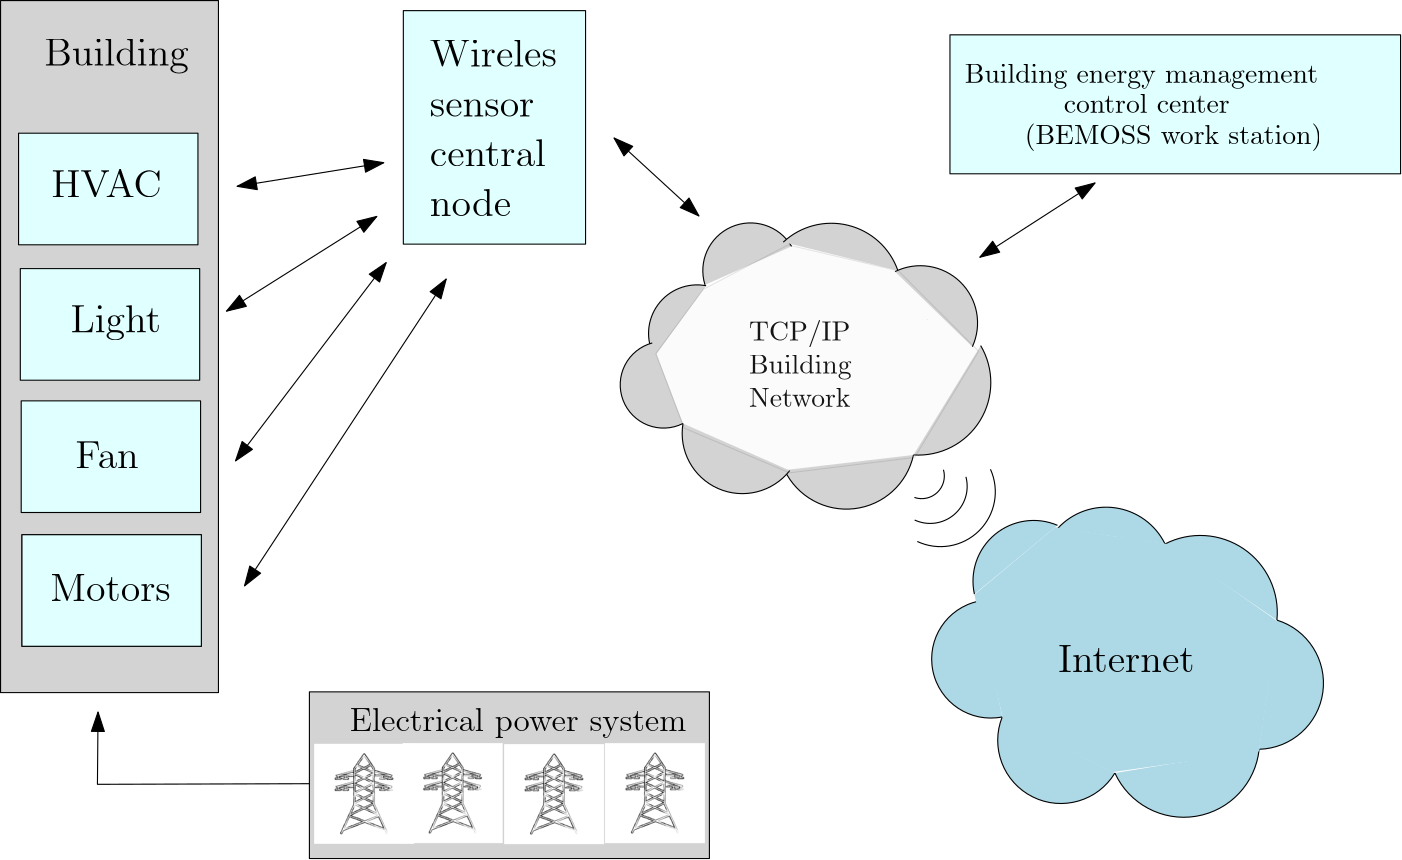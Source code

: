 <?xml version="1.0"?>
<!DOCTYPE ipe SYSTEM "ipe.dtd">
<ipe version="70206" creator="Ipe 7.2.7">
<info created="D:20180923193626" modified="D:20180925164131"/>
<bitmap id="1" width="450" height="450" length="18476" ColorSpace="DeviceRGB" Filter="DCTDecode" BitsPerComponent="8" encoding="base64">
/9j/4AAQSkZJRgABAQEDhAOEAAD/4gxYSUNDX1BST0ZJTEUAAQEAAAxITGlubwIQAABtbnRy
UkdCIFhZWiAHzgACAAkABgAxAABhY3NwTVNGVAAAAABJRUMgc1JHQgAAAAAAAAAAAAAAAAAA
9tYAAQAAAADTLUhQICAAAAAAAAAAAAAAAAAAAAAAAAAAAAAAAAAAAAAAAAAAAAAAAAAAAAAA
AAAAAAAAABFjcHJ0AAABUAAAADNkZXNjAAABhAAAAGx3dHB0AAAB8AAAABRia3B0AAACBAAA
ABRyWFlaAAACGAAAABRnWFlaAAACLAAAABRiWFlaAAACQAAAABRkbW5kAAACVAAAAHBkbWRk
AAACxAAAAIh2dWVkAAADTAAAAIZ2aWV3AAAD1AAAACRsdW1pAAAD+AAAABRtZWFzAAAEDAAA
ACR0ZWNoAAAEMAAAAAxyVFJDAAAEPAAACAxnVFJDAAAEPAAACAxiVFJDAAAEPAAACAx0ZXh0
AAAAAENvcHlyaWdodCAoYykgMTk5OCBIZXdsZXR0LVBhY2thcmQgQ29tcGFueQAAZGVzYwAA
AAAAAAASc1JHQiBJRUM2MTk2Ni0yLjEAAAAAAAAAAAAAABJzUkdCIElFQzYxOTY2LTIuMQAA
AAAAAAAAAAAAAAAAAAAAAAAAAAAAAAAAAAAAAAAAAAAAAAAAAAAAAAAAAAAAAAAAWFlaIAAA
AAAAAPNRAAEAAAABFsxYWVogAAAAAAAAAAAAAAAAAAAAAFhZWiAAAAAAAABvogAAOPUAAAOQ
WFlaIAAAAAAAAGKZAAC3hQAAGNpYWVogAAAAAAAAJKAAAA+EAAC2z2Rlc2MAAAAAAAAAFklF
QyBodHRwOi8vd3d3LmllYy5jaAAAAAAAAAAAAAAAFklFQyBodHRwOi8vd3d3LmllYy5jaAAA
AAAAAAAAAAAAAAAAAAAAAAAAAAAAAAAAAAAAAAAAAAAAAAAAAAAAAAAAAABkZXNjAAAAAAAA
AC5JRUMgNjE5NjYtMi4xIERlZmF1bHQgUkdCIGNvbG91ciBzcGFjZSAtIHNSR0IAAAAAAAAA
AAAAAC5JRUMgNjE5NjYtMi4xIERlZmF1bHQgUkdCIGNvbG91ciBzcGFjZSAtIHNSR0IAAAAA
AAAAAAAAAAAAAAAAAAAAAAAAZGVzYwAAAAAAAAAsUmVmZXJlbmNlIFZpZXdpbmcgQ29uZGl0
aW9uIGluIElFQzYxOTY2LTIuMQAAAAAAAAAAAAAALFJlZmVyZW5jZSBWaWV3aW5nIENvbmRp
dGlvbiBpbiBJRUM2MTk2Ni0yLjEAAAAAAAAAAAAAAAAAAAAAAAAAAAAAAAAAAHZpZXcAAAAA
ABOk/gAUXy4AEM8UAAPtzAAEEwsAA1yeAAAAAVhZWiAAAAAAAEwJVgBQAAAAVx/nbWVhcwAA
AAAAAAABAAAAAAAAAAAAAAAAAAAAAAAAAo8AAAACc2lnIAAAAABDUlQgY3VydgAAAAAAAAQA
AAAABQAKAA8AFAAZAB4AIwAoAC0AMgA3ADsAQABFAEoATwBUAFkAXgBjAGgAbQByAHcAfACB
AIYAiwCQAJUAmgCfAKQAqQCuALIAtwC8AMEAxgDLANAA1QDbAOAA5QDrAPAA9gD7AQEBBwEN
ARMBGQEfASUBKwEyATgBPgFFAUwBUgFZAWABZwFuAXUBfAGDAYsBkgGaAaEBqQGxAbkBwQHJ
AdEB2QHhAekB8gH6AgMCDAIUAh0CJgIvAjgCQQJLAlQCXQJnAnECegKEAo4CmAKiAqwCtgLB
AssC1QLgAusC9QMAAwsDFgMhAy0DOANDA08DWgNmA3IDfgOKA5YDogOuA7oDxwPTA+AD7AP5
BAYEEwQgBC0EOwRIBFUEYwRxBH4EjASaBKgEtgTEBNME4QTwBP4FDQUcBSsFOgVJBVgFZwV3
BYYFlgWmBbUFxQXVBeUF9gYGBhYGJwY3BkgGWQZqBnsGjAadBq8GwAbRBuMG9QcHBxkHKwc9
B08HYQd0B4YHmQesB78H0gflB/gICwgfCDIIRghaCG4IggiWCKoIvgjSCOcI+wkQCSUJOglP
CWQJeQmPCaQJugnPCeUJ+woRCicKPQpUCmoKgQqYCq4KxQrcCvMLCwsiCzkLUQtpC4ALmAuw
C8gL4Qv5DBIMKgxDDFwMdQyODKcMwAzZDPMNDQ0mDUANWg10DY4NqQ3DDd4N+A4TDi4OSQ5k
Dn8Omw62DtIO7g8JDyUPQQ9eD3oPlg+zD88P7BAJECYQQxBhEH4QmxC5ENcQ9RETETERTxFt
EYwRqhHJEegSBxImEkUSZBKEEqMSwxLjEwMTIxNDE2MTgxOkE8UT5RQGFCcUSRRqFIsUrRTO
FPAVEhU0FVYVeBWbFb0V4BYDFiYWSRZsFo8WshbWFvoXHRdBF2UXiReuF9IX9xgbGEAYZRiK
GK8Y1Rj6GSAZRRlrGZEZtxndGgQaKhpRGncanhrFGuwbFBs7G2MbihuyG9ocAhwqHFIcexyj
HMwc9R0eHUcdcB2ZHcMd7B4WHkAeah6UHr4e6R8THz4faR+UH78f6iAVIEEgbCCYIMQg8CEc
IUghdSGhIc4h+yInIlUigiKvIt0jCiM4I2YjlCPCI/AkHyRNJHwkqyTaJQklOCVoJZclxyX3
JicmVyaHJrcm6CcYJ0kneierJ9woDSg/KHEooijUKQYpOClrKZ0p0CoCKjUqaCqbKs8rAis2
K2krnSvRLAUsOSxuLKIs1y0MLUEtdi2rLeEuFi5MLoIuty7uLyQvWi+RL8cv/jA1MGwwpDDb
MRIxSjGCMbox8jIqMmMymzLUMw0zRjN/M7gz8TQrNGU0njTYNRM1TTWHNcI1/TY3NnI2rjbp
NyQ3YDecN9c4FDhQOIw4yDkFOUI5fzm8Ofk6Njp0OrI67zstO2s7qjvoPCc8ZTykPOM9Ij1h
PaE94D4gPmA+oD7gPyE/YT+iP+JAI0BkQKZA50EpQWpBrEHuQjBCckK1QvdDOkN9Q8BEA0RH
RIpEzkUSRVVFmkXeRiJGZ0arRvBHNUd7R8BIBUhLSJFI10kdSWNJqUnwSjdKfUrESwxLU0ua
S+JMKkxyTLpNAk1KTZNN3E4lTm5Ot08AT0lPk0/dUCdQcVC7UQZRUFGbUeZSMVJ8UsdTE1Nf
U6pT9lRCVI9U21UoVXVVwlYPVlxWqVb3V0RXklfgWC9YfVjLWRpZaVm4WgdaVlqmWvVbRVuV
W+VcNVyGXNZdJ114XcleGl5sXr1fD19hX7NgBWBXYKpg/GFPYaJh9WJJYpxi8GNDY5dj62RA
ZJRk6WU9ZZJl52Y9ZpJm6Gc9Z5Nn6Wg/aJZo7GlDaZpp8WpIap9q92tPa6dr/2xXbK9tCG1g
bbluEm5rbsRvHm94b9FwK3CGcOBxOnGVcfByS3KmcwFzXXO4dBR0cHTMdSh1hXXhdj52m3b4
d1Z3s3gReG54zHkqeYl553pGeqV7BHtje8J8IXyBfOF9QX2hfgF+Yn7CfyN/hH/lgEeAqIEK
gWuBzYIwgpKC9INXg7qEHYSAhOOFR4Wrhg6GcobXhzuHn4gEiGmIzokziZmJ/opkisqLMIuW
i/yMY4zKjTGNmI3/jmaOzo82j56QBpBukNaRP5GokhGSepLjk02TtpQglIqU9JVflcmWNJaf
lwqXdZfgmEyYuJkkmZCZ/JpomtWbQpuvnByciZz3nWSd0p5Anq6fHZ+Ln/qgaaDYoUehtqIm
opajBqN2o+akVqTHpTilqaYapoum/adup+CoUqjEqTepqaocqo+rAqt1q+msXKzQrUStuK4t
rqGvFq+LsACwdbDqsWCx1rJLssKzOLOutCW0nLUTtYq2AbZ5tvC3aLfguFm40blKucK6O7q1
uy67p7whvJu9Fb2Pvgq+hL7/v3q/9cBwwOzBZ8Hjwl/C28NYw9TEUcTOxUvFyMZGxsPHQce/
yD3IvMk6ybnKOMq3yzbLtsw1zLXNNc21zjbOts83z7jQOdC60TzRvtI/0sHTRNPG1EnUy9VO
1dHWVdbY11zX4Nhk2OjZbNnx2nba+9uA3AXcit0Q3ZbeHN6i3ynfr+A24L3hROHM4lPi2+Nj
4+vkc+T85YTmDeaW5x/nqegy6LzpRunQ6lvq5etw6/vshu0R7ZzuKO6070DvzPBY8OXxcvH/
8ozzGfOn9DT0wvVQ9d72bfb794r4Gfio+Tj5x/pX+uf7d/wH/Jj9Kf26/kv+3P9t////2wBD
ABALDA4MChAODQ4SERATGCgaGBYWGDEjJR0oOjM9PDkzODdASFxOQERXRTc4UG1RV19iZ2hn
Pk1xeXBkeFxlZ2P/2wBDARESEhgVGC8aGi9jQjhCY2NjY2NjY2NjY2NjY2NjY2NjY2NjY2Nj
Y2NjY2NjY2NjY2NjY2NjY2NjY2NjY2NjY2P/wgARCAHCAcIDASIAAhEBAxEB/8QAGgABAAMB
AQEAAAAAAAAAAAAAAAMEBQECBv/EABQBAQAAAAAAAAAAAAAAAAAAAAD/2gAMAwEAAhADEAAA
AfoAAAAAAAAAAAAAAAAAAAAAAAAAAAAAAAAAAAAAAAAAAAAAAAAAAAAAAAAAAAAAAAAAAAAA
AACmXGRrHQAAAAAAAAAAAAAAAAAAAAAAAAADhHlr5XT0DaQzAAAAAAAAAAAAAAAAAAAAAAAA
ADPs5p508/YOUb8BlbeTKaQAAAAAAAAAAAAAAAAAAAAAAAHn1mkHqO4Xu86DhQo3ahqz4G8d
AAAAAAAAAAAAAAAAAAAAAAOENGrYL1TTrlG1nylqp2mTTWbxi2o/JropQAAAAAAAAAAAAAAA
AAAAcOq/ks8r1ilfoei5V8+zz3UnMTm5GZ9qt5NPJt+TmhjejYYtsvvHo6AAAAAAAAAAAAAA
cO8zfReqweSzDn+S/wB8WiCx66ZT3GbE+VaLjx7BATVqPkh0J4D36ybxLXcI5KngvXaMhpdy
vRqOdAAAAAAAAAAAHO55B5qyle3B0tqtog9hI1uHz+lT0CGnuVSC1k2jQo8rE0vq8MnWySzJ
LKVuKxFBcqnUY9+/dY3+5GuAAAAAAAAAAAPHsUvdoVZ/YrctCpLLCT8rdKNuhMeeLpTt2+lb
O2uGJ3T8Fepo1TQmxpDVhgukfJenmneFBfEcgAAAAAAAAAAADh1TiNCOhXNBlVzX8U9Aj83P
RiSeZC3oZPg2+4uqSuUy5VigL8XqqS8mgK3n1CaEmBaNubEuGgqeiy50AAAAAAAAAAAc7SKk
9T2Qe++zsviUr+ZvRH61B89foaBfzdOqdrTxETkRcv42iT5mrine6vsx49GoeyMljCx65YJe
+fQAAAAAAAAAAAr2Bi+tgZFy2MvumMqxdDneGLXu3SrPJOVrPR5ztMYke9TKHmtqF6WCcgo6
ozotYVItAVvcw50AAAAAAAAAAAAAAAAHO8Mq/UnEfusancO4aHM6ImgCxPNSLU0UoAAAAAAA
AAAAAAAAAAAAAA53hleo5jSiz4CtqxSjNuwGpPhSmxmXc80pYZgAAAAAAAAAAAAAAAAAAAAB
zvDG7JcIZLHo56DkcoyI9quZU+ZtlmaCcAAAAAAAAAAAAAAAAAAAAAV58sln82ipVvRC5jym
nXoQlmHzfKzWzia5RunQAAAAAAAAAAAAAAAAAAAAQZ00ZPf85pp59byJe3CjFsUSPTyJTW8V
LZlXoZC450AAAAAAAAAAAAAAAAAAAePeUKt+gTRy6hnX5hzoAeM3VGTPegPPr16PE9S0dAAA
AAAAAAAAAAAAAAABHjXYCDzagNSxgTG0xtInc6AHPBJyrwk7U8lqXH0y0AAAAAAAAAAAAAAA
AABztErTx6R650VqWsMHzvZxFay7Rr1IbZD5llIFvpzoZvNLHNb3VtAAAAAAAAAAAAAAAAAH
M2TwTXI5A5ULcdCEn5WnI+6FgyfWrwo+vdc836dc2WZKXs3R4Z+hj6JZAAAAAAAAAAAAAAAA
52sZ9+OYlz/cZD4tWzKn1enj2AAAHKlwVobwyvdzhlX4Ji92vYAAAAAAAAAAAAAAAGVoZpbg
lulO50AAAAAAAAOdHmObhDNH7PQAAAAAAAAAAAAAAKdHa4OgAAAAAAAAAAB570AAAAAAAAAA
AAAAAAAAAAAAAAAAAAAAAAAAAAAAAAAAAAAAAAAAAAAAAAAAAAAAAAAAAAAAAAAAAAAAAAAA
AAAAAAAAAAAAAf/EAC0QAAMAAgECAwkAAgMBAAAAAAECAwAEExESEBRQICEiIyQxMzRAMDIF
NYBE/9oACAEBAAEFAv8Axxe3EJbR5PVqP2LAc1NuPKmpbvX1WrG9VA6v8t9ifFSb96+p7Ne0
fqwjPjTAMmxjb1Kj9gn0zWm9LeFU5Ff56ateo9QJ6B/qLn6ivsbClDf4TKgonp+1bsDDy8tX
sWXsWunbr/Hkida3p1aCaRHUu2cM3ApeOT2Z0yu1KWFrWwcET86yj6iWtbu9O6nb21p5jYyk
kbGsZ5wSrnCkF5HvkdeSeG0OE0+027k9LPuzT++j08vXcVD8+oUzTBLZvhjsRJedcVazwXXD
717ezS1rT4vSGtNTyMc7aNhbWTNP3osWM+Sc2E6bDpFF8XmrjyxmRsEFFUi69utKMKI2pRcF
dueLtzOBlb0EsFHmAc+e2ETGDZmud2y5Gs7YNWIzSV1X7lJoB7VaSASTvS4bysQtI8AGEbC4
9M6azYE2UJ2qTxdhCoPX+s3ctxXfOCaYW2Mee0+DWfJi8wG2Dnz8+dmv+Oew/bPifOR0xWDj
wpVZgnY2MEtfWxGNBRu7ViNoITt9Pq8bzBw69iBLZUqdsATD42q2GlY/1VVS8mPEiVqnlr5w
VzWJ5oilJ8G1gjtYJbWafXNZFOtbVWg5NnXxWjUryDD1x6RmQbbGR1Jy8H/Rmj8fZTOymdlM
u7HS46heO/TifpJn8vKZqP6NskKBFknwIhnqdNY0UdssidaTdmpmr0TZ8P8Ajxmr+vlbzkOx
rMKJrryJsp2PB57c38f/AIp/jzYJWXSC4za7TKxGF6rrT42CcAl9N00W6/0ModRqyGcE84Vw
KBjQm2cE8bWkxSaT8dD7RPbruL7GDhhnS9jPXmhpCdMK7GueutsEJfWCbYZuv0cj1l4cU840
OcU86e7ykevk4Z5OGIioP7zaanvds7aHNI/HbakhAtsZLXSXsvGdMWZmKSWuUjxaqQoqctkM
9lD6I1ETOcHPnHGEhnmFXA+zTDps501Bw67zye31wEH2ftnKXwDtO1+vOA4yl0w19yiBz565
zMMW03/tbYRc5qvhFOgrCJfcoc73bJcK4l5DOcZy5p/aU3aZoGzy57U2TMhw3hzF8ZVUeaep
7CEP6E2Cxba7c80jYxljfCU2qoPMypiqnT5y4K+/+l1adZ2Zk8xdsFtjOS2Rp3ulqsnmNgEb
N+g2LnNQns0P12UMPKcZ6dQdYrjoBnJRsnq9CAFDDqo/6/l2lwbGz1Gxs9TsbS4uwx1EvZga
3xqXA1bc0erWH9GzTsXs2GWUacS6+zNI7L9B5ig14vOiQtMQpQW8Nb7aA6a5IUcpfCFmO61c
76JgWVDz3iZ3nRc6/RJ/pmxXiQz2GxddvLCWyuHaPl+HaK6sTGSKVUHr/RWYqq6RGeSzyfXJ
wVA+p1PlcbUJyMOJvCQ+GFHM+LO53xYKDhAOV1QT12Z4BFyWvAqeupP8eVktkGocGtnlD3eX
TiGuRizIHGOn29D1fiPvGLIA+1WCOqWaDEdYR/D6ZpffqrM/IgTbmT7FNoLhlW+SnJMdu6Ev
xemQ+69lp9tUyjycrGkSm0px9te7jq5FEXFha2KoUD9Of4/TIf7f8eeutjgFWYzfp3y6dkz0
ekhML4L79Of4/TNf3jTYeWrt4NetsXsUDW7i2uVJt7xD3ptsuCqMZ/qy/F6Zrdclqt0HYmcR
fAOg8Hmr42lheiqqI4kjLry/F6Zo/ZwGZegHtVpNM6ctQrrCP4fS7v2S1R2SNO3Ci0U02I5L
alXxeyITS1s7ZRwGtl1/gtD4fTK/O2FfvtjRUn5086Qq/wBREddjYxjrxz6jZyOsk/DaXoWY
el1fjQMIa+mnbDwrtBG6V2Ryzhhulc8vWSz2uhVg3gw7l0ye2B+H0m3zLUUW2PcBTcQYBsWw
GcQJ1tk4TmXmr4dd0x7hSie4XZcVlcUTtu/w09IY9qp8ORfiUzpXA85YsaVKTVPZZQwOkFwV
vLFEq58xc7e6cm7k9H2nJa0gV8x2smtSmIgQf4TFDnRgQ2fjv6M7BFiOprr8uTu+ti2Qj/Gb
L1BY4/SqzbvT0Xab3OmPqfDy1jgOs56bE8G43ctVb2mdUzkZ8Ke7n64Y2fP19kfBb0WR5Law
6+H3xoIw8syZ5hweOdAHtHJ7AY4+xNc+dTOkYnuq+eXU+O4nVJtza6t3L6HtN0kUKQUdq+wR
1ymlN87qaxXsuPK9SESa9rvioqe0nydtPhr6H+e6fHb2HdUFNr39tq511YZybNsGpQZzWliU
jXH5lI3AGR1ceO6nWIfl1weo9B268cJgx1kXsTwbZkoL7FgYyng2sELVycJT9h4SfOKs85eo
8pMnk2J4m1J/AgEax4ry+E+guPMbX+92YKG2WbG1qVHfrwH1exk9CYxVCj/A2uhI5Fx0i+cN
J4mwwG30fC3VfQL04pak+ySgqtGkmC1K55YviRRP85T3+/H1pHIIyCX2/vv869LhG7diuT1p
p/IQCAnbjDo/91HE01m6S1VPb/OuD+7amawC1on2/oP/AJn/AP/EABQRAQAAAAAAAAAAAAAA
AAAAAJD/2gAIAQMBAT8BUn//xAAUEQEAAAAAAAAAAAAAAAAAAACQ/9oACAECAQE/AVJ//8QA
QRAAAQMBBQQHBgMGBQUAAAAAAQACEQMSISIxUSNBYXEEEBMyUIGRIDNAQlKhYrHBMFNygpLR
JDSAovAUQ2Ph8f/aAAgBAQAGPwL/AEcakqxVFk+Lyu2dkMlab3grLs/Fuybl8ystyarfyHvf
3XaNuB+x1U5HeNPFLLe8cl/5XqN+/qNB2Xyqy7/6PFHdJqZfKEa9X+UdehGR0Ui6qxWDn4jJ
VjTvcOC7IDZsz9ntmZjvDgm1mZb1PiENvO4cUKfzP7zkADec/ZI+6e2yezK7N2W7w+Su3eL/
AJRosVO03hepovj9FDxbGqiYPFQXXrAIbq4K89pUWRY3TJWTPaM9VZf3h4dZ/wC2xWWe7Z1S
64/VkhD+0aflIvRdYsXZ7lPZdoYzWKpY/CApGI6nq7dme/ihXZkRegfDL10nRBQ0W3KakUhq
rNFhqu3lbV1lugU0n2hoorNsu1VqmRUHFQ8Fh/EiERxTRbEwPCYLhOiw0zzdcsT7P8KxPDjx
MrpFlC2ezbpKilTtO+oqahwegVw64c0FTScVYrMny/RTRfHDcnBAOi1A38FsazhwK2jLQ1AV
5hXEHwGXEALZtc/kvlp/dTUql3mrNJn6K7D5La1SeAXdmNVWsZzC/wASSD9kLIHtm3BjcrdG
abdSiHuk6oSAVgc5nIq5zHc7lt+j+eawOsHgVLKge3itrS9EDMc1d8XZY0TxWOrA0avdF51K
2dJrQsUxoCvdAeaupt9V3GDzWVP1K+RVRxW0FppU0H2HLaMni1S0yOvEVh2TPuto627ipvaE
XFbOzCuDFkPshg9V3GrA1w81iY0qX0C08Cppv9ViE+efxVptQDkqsnK5WxWszqUNuT/Mr6ty
qNLphWu2dPEq6uvfj0V9ceirbyqcgG5GLjqoeLbdVINh/C5QYcNVACl2J403LLs2fmp7ztT1
O8/zQh8SNF73/ave/wC1e9/2pr5vzXvDCwl3qFir/qqxtGRkU2pVqZ7viQsXSDPNOZ23eXvj
5FVQx0t+UraVC07xCJbVzXvI809tN1pmfXUdqUzqxHyVoUg0cclBqGodFFssOiB7Nrm8FBNk
8eurwtJvLquManRT2h/rKsdo2F76/mUag/5xU/8AVPBOYlOp9rmrPbJwE2Rr8RDhIRunmu6P
TrvH3WR9SsTZ81gbHW4ILPsqf3X7x+pV5hqmL1iatmLdP6VeLD/RfvG81EKtzKby6/dt9F3G
+i7jfRQu4vd/ddz7qGjwCLQnQLBT/quWKpH8ITxorhacsWBquF/H2cTQoa65RUbfqqjeCBZU
nmsbfRQ9wDvTwTE4Dmtmxz+QV9lg9VtaheeJ/RRTpformhg4raVnKqHSI0Xa9GIePVQ+528K
72tkJ/EclL3SU5NLXOaY3FYagcPxKKtGQdAtnVNM81cWVAtpScOIvWF4+Ni+eAzWCjHFy2vS
LPBqwtLzrCwNsjUhX1HnhZUva70KwMd5MXcqf0ruP/pXSCu1pXHRWek0oOsIGhVlukqzVkfx
dexba/Ecla6Q+1+XorPR6Z5ncsZko8kwb7IXunnyRt0SFfReeatUn2eErGRUW1on0WzqOZ/z
ivlqfZQ5rmHj8VLGzwTyR3Vap0gR/CvcAfylR2PmnNc0S1Wm0mRwX+W+y/yxX+WKr3XwF5qD
kpo1C3gh2jQeKmkRyKtdJfa/CFYoss81aqutuUAQOp3IoBtIFX0FfQKk0ruSNWG2gVPYK7o/
3V9Fv3RcWgQdyGCGmDM/E3XSrQI5SqgdEuQbTqNhVG1BLmKWuEFPc85qGVGxyTqVUzoevpPJ
AeakmAtkLvqOS7Sq60QsA7NurlDx2jeSmi+y4blFVlpuqlp6qvMocuq7MmAr3YTuTqWRlCKl
w4pzh3gr6+fBFhM3oC1McPiYy0XvD5Fd93qryT/MuakOjyXf/P8AurqkBFxdaceushTYJuVv
pD5/JbMWR9Tladjdq7qvVpufosTbQ0K2bjSqaKXyRwVTjem8uqy5X1JV7pU2/wA/7o09xV1V
8c1BeSo/XwSpzVmmAOKtOxO1PtmbuOisNd2rNE/BZTP4R4bUUB2JSBaVl2F3H2dmLZU1TZGi
2TQ4/UnEaFM5eG1NyEiVgdaGjv7qzXp2TxU0X22aKHgsPFWWC0VbqusBR0dtt/1Ka74b9IUA
J3IpvLw3pHAlefUQ5RScZ0F6/wAQ1oX+GDSoruffqFs4jrf/ADJvLw2uTqUCVFEWyrVeoRwV
nozLR+rd6qazrZ03KaeHki2uyQN6t9GqqzXFlyi0JVf+ZM5eG9IjVY8I0zVmiy0f+b1tTP4R
koHXf6qWuM6qzWYKjd53qejPg/SqodnCZy8NeeKxm7TVQ3L28cclPR6ZbxCd2j7VyZ/CPDCU
JzduWNpjXNA03xoQsTO0bqFc6DoeuCb1FO4aqary9ywCw3gn0inU/py5eGBm4ZogfL1SMLtW
rLtBwuK/d1FmKjVI2bVi2rtBksI7Ni1PU2sM2pldvd38vC537k6qc3ZIE5uv67IzWNsDUo4i
9y7OpNMrZEOarNT7q7qI1VShUzByRY7Nl3hTWIU/kYL1oFFMF5+ympFMfdHs223ZWigXmG6Q
pDb9ViErY1C3grPSGeYVro1W7TctrTLeIvClpBCbVbyKbU3HCfCZT6xv3NTjZmo4qa7rA0Vm
hTL3aq1WMcFd7MOAIVqg8sd9ltqdoatUswv4XFXw8cLii05K/vC4+ENptzTQX2GNVjo9K/Vb
d5UN/ZTEEaLNYhBXCp+fg5ccgn1qhPlqpp1JOjlYqUY4hTN2v7SBiOjVLoaEWtN+YQPgwaM1
T6O3m5YcJ/CoqQ4aG5TipO9FhIqNUOpxzuWh0PtYiAtmy7V1yms+eAuCihTJ8rltHeTUNDmo
3PvHPwZ1V3danVj8+XLriyFNNxb53Kx0qlnvU0Klm/IrGJHBAb+qAbTtGrMUxwvKvMv43lYG
2Bq7+ymoTUP4uu0PNAi57ECN/gkaptL53oAZD2b0bOHko7YOGUSsVI+Sh1Vxb9MrC0LE+yNG
rCI9r8L/AM05m44h4J+Fqc/cMI9nE4BWWCXLFhCvNty2VPs26lSK5trbU5H1NWB8FSzENFZq
sLCpY4Hl7BcBJF6ZWHebf/dSPAjGZuCEDG7JBo3dczPJbNvZjUq10ipLlY6LRlbepA+lqwsH
sXsC2T7tCor04Vug+FtKdofhXes8+qDkn0XZThRp6ZcvAg35WLgz81eYUUGWjrop6TWu0C2T
LZ1/9r901S8l54qGiB+xkYTwV+JXiDqtk6W6KKrb/RNq0ziamVhuz5eAl2/cuLr1A9SoqG0f
pUUmWRqVtHyrhfqf29yhwtBYTYKLH3gqwc2+ANpbhmrDWlztAsRFNvDNZSePwkESsJPJB/kf
jy85BP6Q/wCZF7u874gtPx5a3NMpllhrc/8AUB//xAArEAEAAgECBAUEAwEBAAAAAAABABEh
MUFRYXGRgaHB0fAQULHhIEDxMID/2gAIAQEAAT8h/wDHBgGyDWd34VX3cFw8Za28fMIG3z5S
kbEwu57n3VwXCfPLgcIQ+FOrznZHkigWxa/JXGaWoxxH3R73Y6v1LrDK+MoVqz1RBKcjBNSj
NzZw8Iu4Hw5n4hks+5Hr5dPeXFjYnD3ZqGmNg+uFHVcZNIb44M2ZGhw5fcQRKCFp3WXKh5UZ
kbwAKCj+AXSa4kM1X2QEavf7ggBa1xv0mZnK6fn5Q2CzWKX+IhW01TBfr0mcL+slV/ka28Ti
fPWDZZ9uuVUvl2xwEQwimX0JqQjpr2bQPDHA1qPUPA3RjwkzUtbLs1uxAwoNeUrp4LIHTYri
nvEHKH7c6gNc4zxB00X6YOo2NjxiuXdkiNkW8MKBwR2xuUjfUuwc535i/omXBgmnVKmXxHH5
81nMk+2IFqjnCLXlueMyFU3lqXTJpWkq8c6ynKJdiTxm8/A9Uyv8e00vmtMXNEV01VyZeFPQ
0PjpDvFkOt0fXSFLWaPtPQBWXsS/+OfeVsY4H1Y/iu92O6NdPOGTLm2S9JeVnwPGXw0NC/2Q
EBxpjH1TCGV3RF+DEFBpZl4+yYM/i7NpkiDhwijogemb+IrR8yfj2heFb71DLM5N/YedCFqW
65uMd2Xohc84R4todjET7UKTBAHE9T7TO3WqYiA1oo4JjJor5QyibB73WNCA0rTw/mCLUtLq
UoZv5/cFxRAqPZ9bl7R7AMHZmibyWhdLeU7w160EOzRGy3NfPzEzSwAtCcT+3beWS2hdejLG
PgNeesEfMOczaRxcsdM3ICFtuaDaUB3VE17rlmDIHH+ceU51eU0TvaNtXWmsPhON+pDZTh35
aym3iH1s1HKW4LTV1QC9wrLPSBKcDKc7MNCpc6XocZkBZ0vMsDaPKBoq6XTHaVBV4v6mjY8P
nBgDwgd1avtQVZppWnuQKnPHKBsv+wtFuksQONHy+awWVb26MNlKrKQWyDqz5SlwU1+VF0zp
e0xcWqqfSZF6dt+ko5uI1ViCqLqmN5ipOCWhNume8sGTb9TrOu0K378ZZOSuHtG/NMR0ayl/
pBzxF5EcubnA6fTKr4tLyVB7Zl9iPEdk5/shOQwSY2gRe6HBFzhcWv8AEwr76n5Q7FSoYCOQ
3aGmP7BmFiuOLTR3g5sacqyU1bfe0ORKuZFO66dYrvRiFQu1Y6lhfHAhFPB9UZOAcD1+muB4
NYD0dWHw+UVkOzb2lOaPdX+xxiGmg8I30j9QlDr2G2eX/j6KFMwDUXljUXUs9YbJHa4lePTe
suLRdXriEFGLSUACK1ZWsgdZb4df2DwibM1htxXAg2+SBtnaijyhNE1B8ERbVPlxgJtGmUMQ
La8X64c9ctqOLwdZbHqEsNYDNFHoRaOl4Pd8pS9+N26cIbgviTlUsrgocSGEFLqiUSX6zbKD
2mFWfUWFRRx/H1z3l6YmpQOIn+FiGws4TKa5mW6DyUyXr6pgYPsFwN1D2JvA5v8A1MXwlXmz
lYerKWxtHAesOFqm2sC1uLL+OsJ41mPFuwc1BcDQDMo5scJRI1YC/neGQ/w7PvOknI/lBEsb
PsZHf1TzpUHdl5/NneJ5BtZ5JluPA8ms1v5qcwKpNwdZbYq6tsxgCtnLwgUM33Fd9Zqr+Kgt
aJoO1P3nTL7B0Iizapg63PL4aQFQ+aFfiGbCFsPKalDYUEjntwwLgej9/KYhLwvPb+68q1qC
xi1THi+kVQOQCLeNc3nF6BtyspuE4n5izQ8dadyNkE072Zswb2te8ure6MX6MPXaQLTon7Py
QaXUevvKqnXJFAt0jiL4Dv38ICIhwJq5RYYDCeIEni7Mmdl+WOJwweE2yuULRTcdYtpbXf8A
mJtPUTWcNBvN+uDnBX5YvpBRtd/tDQ4YK4fEx/aps2Wa4u/WCWHZzIeBuT5zBKW+xG/Z5H2j
HvYqXqup7S81HEUZd789YWpY8AweDL6tRxOdqD6u2SLuZpSP02box2/yUPLgx2i5FU01fqEC
OY4IYEGxLAmQpVW92JD4NrZdGjwgEeGJeB51lTQXCttYFWvRuJwBzby8Pxei9I9iIVCLy1vZ
rp/ZQ7aivAC4Us3uT6wGVtlPOAZDNaQ/F7N4mDYrxiFYdtMpMWuCpMLA+rS6ry/MRhzwc44E
Gqy/V/R+DjLkN06HQi+uWWe0becZzvt/sOq41iDaAjTVus7fRsF6H5syt4Pow1uYXaaMrflC
XBLD2lMsPB/iVByAXz+MMElckiismyPmgUVSdhj+xeTYbXCW18iwm1DfnhK269fMfgaKc3cw
b8T3i2tNbaIpL94p94aBgW/WqjWvQmhLcoge8SGnbLQjj8sPwQvZ1btw+miLirzdu8C1wOi/
3MrF0jACD3rVdPaaXwnuWZJyfTaBs8JutGDDp3mXTa1k9YskW9SoFsOI6ThqaW95ST89ZqF1
yRABRofY8Q/GImJ+79t4QR7f04fyQTMOnTW0NS6R7I7tcurnznD7aKZ1uvIjhAM4cxEETUNZ
Zx0qNfwUC1olcKmlSw63aRzmBt3C0dLy38fbRgPiiFYRtepHSXjfxzgZTaJ/DH7+Dcxbkmag
i5tzT9wCCHFz20IsXDCra8YlqjrTBkTHoPmw0fL+Ptqq7/FKDr+hcCPEvyjDkm+DpmWqITdy
TQrb5z+4i4pho8tp5Anr9fA/Uzy/8fbeELfUIxQariDTzCFxg3GDE0AeOBHYdKEeOZWAx29o
tD2XMXiuhekuBk74uHBcyFx8DX1TyH8fbdAN1SqKcE2/XhHoj1pwdYt3W6P7QAAA0D6gYU7B
pIAp75IuAdK6c6juuZvx6Msrz+s8l/H23xSKQppNB7ukBAAbG38wMlFur5+BDREsrhPhOH2z
JVNUTD1LZwH+S4huHh48JeCGosjWLxEiVeEL9c6HAevCYhudPv7RoW1et5lJxWNHn7R8V5y3
mWs7+5p7fbB87b+h3haFwv58x9MjuMVfXjLLI434Ebbr4rPM3mQ0XgkKh6Lnf54QS02ch4aR
qpF0brEyrp6un0caq5DclZHuPtd7uYHFjx3g43h6sfMc/wAfooFrUqCNN77BvMQB7BffaBwE
Yo0i7j+7RMcszwfBmv48cf1La2T6Z9qlXGUKrwMSytrPE2e32o5rBf78vzCGX4FFtKBHbh0o
gDW+vBy4RMz1tD9xPm5odveUnc75iB4eaZ0zj0lMV6afl/sXWeLns2mgQa/7E556G5XPLo7n
z8TDvm09/wA/abzs6xXE4Vcc+rFK4g9oVV4CXKluzFqcsa4AUtN3L/Hk8pIw9RrisJEms7jg
eE2j8Y4QItFgvWo3Evin2jWIPm/LmupONWNq09+V5wC0W3XzEDhR/wAmQHQMGIucGYDJdu8c
Lyno/X4+z6BpbEGCNcVta6aQc7qjRgMfj1gurkNkETH/ADCrz2Ll0PA3b4zRR5ODszCNLqcH
f7M5m02HF28/xAtVleBu+PrLCvdRUX0hQxDinvh7ykr+4wZCDTjNczmv5485Xl+AP8iLN5s3
z4J21irSTWAUB3jh3ypRy8IPFhYTh2bzxz8xMz5Jf2VQLcBOh76/5+Y71P0CApLJdlHCsRdb
jQLLqMssDYIVpW4x2hQV26r84lGbe2idRz9OiCzf5CoVX4HSVLcbq2bE8RgR1AY7aTT6LUXR
VNuD4MTMVdcE29IWkhf2S28fp8x4wA6uXhusHQRR/EBQE5w7I3wdpoFNW3+Q44p/1MjYdWmJ
itJ8wPWHYbau7/FLKmULWD456xXHwbO/5+yYw5yPp6+UO6/t/nL+NuJ5soVM4j+CVRbVu+hH
JMfFhiFHDrOjEdOTVMC7fpgwjjNYO4rOkpweb+CYKHZEE8EeTtCNLEsfsWaKmUEYKc3SHpAd
/otGY7wjEahDqzWOZ1+MO1PNVQu3k6LHjq/wtMx3CLbZ4qzz95Wy23qyFDlwuz3IaA4qth25
dVjBvSMwtFJHYVpOMp1r1PsRa42fXzx4Tsfm/X5lmIRlbxmkAag5AQvkP5y9IOlS+D7xPjns
lGPACv8AgglJZM4+KpggrxNZenLhTAZWWxp9oKR4bS0O6p5lkpxyebX3+w+EzqlCvESuOVt3
LYqjXYW9o0kPn+WkuWz55/R2lE2jmP8A2QdZqkjyxEZT5pK2/bLmqlKowHCJEl4eps/YMT43
z81lOG2Ju1bZxl+uz/qVpDgwtIOJslAfo/v6Brc3MpfCC1ht/sBDIrTmTArh/e5qwl+2ZXrA
ABof2A2JtD/zN//aAAwDAQACAAMAAAAQAAAAAAAAAAAAAAAAAAAAAAAAAAAAAAAAAAAAAAAA
AAAAAAAAAAAAAAAAAAAAAAAAAAAAAAAEMAAAAAAAAAAAAAAAAAAAAAAAAAAEE8IAAAAAAAAA
AAAAAAAAAAAAAAAAMIE8AAAAAAAAAAAAAAAAAAAAAAAAQMIEYsAAAAAAAAAAAAAAAAAAAAAA
EUsQgEQAAAAAAAAAAAAAAAAAAAAEI0sQkYA0UAEAAAAAAAAAAAAAAEc48okkUAAkkY8okwAA
AAAAAAAAAAAcQgoUgcsA04wMw8AgAAAAAAAAAAAAQgQYYIE4EsQ4wIwwAAAAAAAAAAAAEM8I
0oIQsEYwM88YMIAAAAAAAAAAAU4wAIsgUcsAoccEYAgAAAAAAAAAAAQgggQUUMwQQsoQQQAA
AAAAAAAAAAAAAAAAUUssAoAAAAAAAAAAAAAAAAAAAAAAAU0c0480IAAAAAAAAAAAAAAAAAAA
AAUQkggcwoAAAAAAAAAAAAAAAAAAAAAIUQQ4AYkAAAAAAAAAAAAAAAAAAAAAUMAUwcAkIAAA
AAAAAAAAAAAAAAAAEAAQgAAoQkAAAAAAAAAAAAAAAAAAAg0AIIAMYQ8AAAAAAAAAAAAAAAAA
AEYAAYU4cYgwIAAAAAAAAAAAAAAAAAoAA0gkUI4EIUAAAAAAAAAAAAAAAAUcM0YgAAAAYIco
AAAAAAAAAAAAAAAAEwAAAAAAAAQE8AAAAAAAAAAAAAAA0AAAAAAAAAAAAAAAAAAAAAAAAAAA
AAAAAAAAAAAAAAAAAAAAAAAAAAAAAAAAAAAAAAAAAAAAAAAAAAAAAAAAAAAAAAAAAAAAAAAA
AAAAAAAAA//EABQRAQAAAAAAAAAAAAAAAAAAAJD/2gAIAQMBAT8QUn//xAAUEQEAAAAAAAAA
AAAAAAAAAACQ/9oACAECAQE/EFJ//8QAKxABAAEDBAIBBAIDAQEBAAAAAREAITFBUXGBYZGh
EFCxwdHwIEDhMPGA/9oACAEBAAE/EP8A8cBzKhklcAa06+kBcJxN0R345+7ou4GJQG6+Au06
nAOk3fLl2IKCTQZRhqvFM7u+hWR8lnp1+6oRMAStM9ZGiBkfwvRTyb4DuPb54pMXYdHp+j06
NJDn6PAckwNRoZEmuZRyfw6iP3QJdcXDPAu9VDAmF1OrxPu1FuSJmeWvOt3WmYgIRJEoEMo9
svMo8iean1gg6o4fI++FIBBEkTX7kVUDxLBqrwEr/wBqUrMiXvtbc/JUIkmswynGJMsv1O5V
FyOHjRNRaMqo7HcMnk/I1BBeTN4Z65NxPuIYASrpUkgQvlk5Ld9aVCrGSgYxE9J86UCABABA
H+BCrCG9M+Uv1NZw4ELkXLbkybim1MDoEcP8Jc5+4IRhBfzcflG1LfwQbmLgrC4TzTptRUxh
0CC23+Lw5ZQm8Dq8J2amrkAtDL1LGsIRYqdgseM8dXTpQAkiSJ9ufCExLpu+vmCm08DvoB5v
d3XaitMIwdZzjiaRhzULOy74ikGtgK1S5eYaHreGDZZw/mkImQRPIxQ8ZwE/iRuy0xB06pzg
cF+PNTAFbwNly9AUb41hJKy7SN8mzSRgTwLEieEudn252pJdKDrynopxRi0yrR51DxLtUVap
jcpQ/dLwgQpbUtCajbug21uZI+JNYt5aagowC14u2dZ/+UlVxKKaiZTBaaBvDmUNrYPU/Q8C
AIQSekETow0hm5DobpzNzyJS/kwIxk0ftiwAZVBSckyZZJvOqgKEREFQC/RFFseFvtr1Uiwy
L8QCUOS9DoaFblyKdZ3xQpFokHxHPlpGNyBVNJT83eKKuCAQ8BPHho0fYCLrRlOFafimCOA3
e5o3ADkaMlXnIIIZssnxFIdxCqBOfNTJOn2iRxh/PjRBPJyHoZ+FSHCHbzI+goaagknuYani
W8llkjFOUASmATAw21lvUCAQQLvKx3fSK8tsAdgyN2xtND5mIgOv2y/UIAQyXjmgERhgIX6P
Cd01snW1spkd5FTj6pYp0nfolGZKwrEXgP1UNECLhcseZoHH4JR6/iojbqJc6aFDSaYXa2k7
CiSlqX4fYWQFkQO2ppwbP3g9TTO89b6SD5aZHxhLrtY1FmjcdW/ZLCvRUhGskcuW7dqLscQt
8redIpzsCVJ0xQcYwuMy/koLl8jYk6CeyFXeEMEPwP8AOEfC8dltPijk9W6Q7a9pOaDFCFz9
UmhhggMDXivkuU+w9RQ0Er318Wk7gpEPgBAtomO4pUlawCTxc/FOI+UL+j5pCHK2gT7ko2Da
4h2XHzQdqwkj/tr16qgTguqqlogipFkWef6eaLhLyxN95UlS1ZYJPiq31EKWOi/dWo3ouYKK
WysyjaVIzWgiTP44tSC5u0nzFJJAmoLpw+GQGNBNDkvogGbUlc80RIZhgjm2fz5oOEPXAN3F
1NFFbVk4+rw6CYN/+d0hHNbYvH9Kn4Rg13hjPl91MGsWS9/x7oSyGSPCk/FNVEhORMjZPmky
hqhhPr5KjahssRbz5pN2e5MIuShhQ+KIpBcZR1REnusGToVMRJQ9CJZXeXekCqsQ/IacYIUR
Prfc0IGCzAQKgxIwOaIxhJP9gEQASq4pHowipKwrysI6ilBb8EXQGKtBcFGGJgtkxUaYZbh0
w+agUKSJC3n96bBKJy0mzy5rtJ8gJ1atThYcF+f8KCdiFw8sVPQfCQ/EVN1IiJlOhQpdgkMM
s9zTghucA8Lo+ZpL8IaEHo8lMkKSyHn5WNS54Z84PUcVhQLC0Abmr8c0cBksLjlljRdZqKJb
KEeM5jiOay0dhIvDTuX6NxTMzbQoEtSAt4G+wU3QQ2f5qWzF4KWBieLUrF8HKc9TpRNMrcft
H5ahjIn3i2FW+CbhkOiD1TDR6ohSxik5BiAZWS6BNyQw1BFkaR/sIc8NGzeEY1iKXAJLgjAS
HWlPFSlHVMzP7qfICFlPEJQFgK86BTp4kpcXRJkDqwrOZW80D6QZUBiLUzMMAicxWYFMqK1z
2k69fUxwmAPmh5QPS+itHHKKnE7d0uISMQNFwuNoG9WT5WmW3/TSgJkuR8XiHFJAfBZL3N2N
3bWhoZ4mgXYd/DDQzj6LKRQiTgz8UYP+sPod4c5kAcE30zUle0jmdlLbuAztCRmdaXElKCyc
8aZGPGRBiGLkTaGBo85YDDFy/mkTrZuq3vN6SLVWEiRsulLIt5+TZOSfRrP+xknHQCIGmKe6
GJNC2/RSuQHFmbBSAk2iUMbcV5cyWbiG1BhGRCs0SZYpt/NTIHKJeRbv1upve9xRJCAMjCtS
9/EXE5cIeuKjqhSwMWJwcX5p2jwnx39cPNRrZwrKIsx0vWppkKGf33RRDeDDwNy2gpUycgvE
jjZaIyLYBnEMiJm3dEW0igK7tx5FoMtBchkgRT3tizo+iCIkjQEYbrn4ogoJBQfFAMgpt/BT
YSkKLJQMvRESwcbUoYhsfw1KVIar/uoRmZbqrurd+wf2ON3GozDTFp5An4FBEA1APkfUVG1g
t11iz1S9KALTsKsdUOgyzjpJ/d2i0m9SOJx1/jcMztXc691byXHHY8eCKelabK5xZ/s1BgYO
6sb9tPEYgISGJhoLsMTNXafHSg70xfPWrhaFATCMj9jmRPhlTaJ/06HqayTbEl2gPTQxXrNE
+IT4qaubIW0m56q6WxMg8N/jqhGoJOVrmwcFNkxcowZzGf7FAZt0y9z+hqKDwMn5EoHc+GjL
CkKanX+LkwEqsBTIHpuBw56W8lXTpaXSD9y+ahdmBtrU9heRCwyp+FHnFU5GtxHxUeCAIhvM
p9FQWvgickwHJT5E8C/Yo+qKKzwHIQKN9Jw5V/8Adu8YsiWUDQbSxcanQ10nwf3SBIszEvib
vppLgsq7uRNHJZSAebSfmls4lbiY2RB4pGX5lJo2tHPNAWCgXENJgv8ANASn4KAAQuqg+aRb
EQkluM/VNAwQkQWv2ZDmnsxcHGXV9TQsUpbBwJJwa6UKkbCCl4xL9DmjrdMDqeNHqkSACVcF
SV8xg/y6O6x5gQNgZdplqbQq3Oj+al+pEIWneD9cVN4y2/ixUuICGthapCGmIQ/JQ9DYvZ0g
z3SNmhXqNpuOqC2MIUC+mjTBGgJCIyIfCUlJaYYuOdOqiBHFgPcHUU5EwZElfyvimsjAMmwj
Lv8A2jkYIAKSCNjnJmw0N122GERJLaUTJ63uGuRPqoM2thN8I/NOMJqlDNQG5eBlgRwb1LFI
LGzApZb0xBFYFk7MdU2mR0RPSTV3hjJ+wUOXyMykXu1NIcgN/BRsyQj/AG1LZVdaR7/Y0HFI
VlHxf8NI5CWdaauE+SXNa4RmDiDPcrUNVkgt3dO0vigCe5JLsbnrisfaBgKYuJS04mkhSCJ1
JKMV0mLgtNgpE3hNyfNylbSbKIdhUIEZNDdZwcVLCdHMrDfzV00ZkgmmjTUmmIwjgvUrjKBA
j0mijIOCAH90CpACWCCBrYzj/ZGlUJygo8sQczRAACASeV/W9ByJScKpdaWOMoozLe7RUCSY
b4h7RnakiAwIYMKEMds1ZD/IZ1WxsUka3msrUMyGiTZjw/UaChEliCHq1AaV0Fx3QFBlcAeW
jhjL0s9YPNTQpa2u2E/PloKh4Ykjxl7is5OE2GJYyHkhxQpWi6if7iTqoMMQLsYkSR4b+as4
gKMScDpf6ONhCl29f3SU5KPr6OoCA2JXV0oF3eAE4JSukOYbrBMEjTZkIIFjB40M5MwtOp0k
gbW8xTnXnDE6DFQ9cRSyB+qNEAQCAg1aINoUo8n+wYbDEGUIyORFE1GggcICRBgvNvdNwAP7
LIphCNLncto9Uh2UWalqrdbHqnjHKwBM5mCX1QoYyGQZumjwPMgstRmdIoA8F3QyuD6upgoS
WmNTum05FwDOEfYKCPkEE3SAtPt81d/u8n5XlgpACXGkPhjofQGBHkoqpV4X0En2NRsnqsS9
oY2Wh8Uii+UqyZuJerlMnCG8oy+XVSCRBHyP4pAVxf4Po5NukMrcoQMEWIBgil1MSARSatBS
ClLndJQG6EKdIixG3/aWAYh/UPih0yyrZdzRLWYhPxDRkoCD7HFYkrDon8KeCHch4BdcpQ8U
aC8Bbof5IACOjURvEIM9xbnExUhejLXWwnL4JL04GjV0gHBNo2LVK/m56fbcJwegk0lFEREj
STUvUuJG2huC/E+6ELyS0nl/cUM/V0IMq0AJ6i0eN+qEScZNnlc04nzpR5QFjW5m832tSeqs
24I/JX9Hs+2mISCHw5qOc8zoZHIxtV1E67A2BL6PNCkiAi+sNnTDrUwSSlQ8NnpGoBnlQTe9
/ZTI4iKQxoF+lvNSjStiePk3fNPRtBCBlhLwQX0o28JAhDzFjS16Ni8WtMuLQl1slXmmB+H2
0WNQUzNgWq8JsN9rJ+fodHoiPOnlRrgCMxazNz5OWKg2FlCX1E+SKgwwXXeD03aHguSMcwYY
ZBXej8LRK5Xlleb/AFN0yCMYtSpTf8L7aZ3Ij4E0GtiQcIP1HVAsMyAO0F9sx3QzgbEjxaxT
v6LBKaqrTfSXxQE2w5lxl7qIgpl1ukfKOKg3CIbcZtY5CnpKwVvE3GGE8I03YDRQZuji3zvU
cbyTKbm/VTSXaP8AVq/u9n22IaWQhN0Wx3SWzA3K6spHRPmjHGauGs1p3CXxSwF8TDzr3t4o
MLQCAPB9bihyXCS9TewYAewAb8PmrRAVgdyJjyWqXuJqJBs6HJFAuErIxKNhc5r+z2fbTM+Y
p6msEfkzr5T+mlWemhweEaf5vRhJECpw6c2qNCk4BOysBuE90uCxAuSLU5bf8D7YMAVI779E
vVOc9EjoeqO4pgCzwv2I80rX8Vp8eBKspsSrBrzUIssFy4nPX14JWmOWOyUIZ+XwN5BPAeaL
GEA+BYnxpRl8qNpv/wB4PM0pJHZSbqKqiI32avXN17zPpfp9sEJWezECPs+igYMcy2XUDm30
NHZmZ4MdhpYIrYQOUw9JxS6CFgheCW7F96iOkmA+U/t4rLVwJEay5eoc0cuVFJdwML63aY7z
MvsQu/29GmnH9D+ZoAIChXD3A/8AX3RZggHvHd4Yff2sh4b21cdavgaYgC9gv8mTmkzyuIdQ
P0jSG60WvgUynQBK9HmmbP2mOsn6JobOjdv2Vy+VWlwax1Tyx+CjJMRAMXGD8yc0ovCsY/Zd
zao1IAo5Bw8O/wBDTUiDJ5qA0x3Zo8Svuj3A0zm7odj9qMtkBji7qzmg/FIGE6HmIPEtODBd
WAKUWjO8dp16907AaVkCOJOi02c0iBlZU5swvSWtVEyPmy9uqSKLypxs8EVBHogRc7pRzpae
skHrumc1w1dq8cIqMHqwfyHEUDpBlm6BA8xHmgCBgQpYZQOHI9a+BrTH9gQxCz1WfaRvkpYb
pgO1Kc2EFy257DopyLc7othdvLYDzVqgsLpoxLfWxPmrQ5LLN0Vwa4ogjrABuFw7l4o2bUfy
f4tnDIkrNg4XnhM/mlkGsRt/J/MUBXFw8pZORKYwKyiG+yy6TihaG4AWOE/VDRkiLiXuz39o
U1g44D0T6U1MBC1DF9IoEfNN4jKeVp2YsKS7SYcX6qGKASqryv8A5PYSQBDUm3pbP7Pnimh1
ATP6K2iXiCs9yOn2dSoXxFIwUWCIslrI6NS9qkYPGvd6VqWYoHzYflNBifBAFdFMdxUgQjqP
/m1uTmTlwdpUAYPzEsHU80j/AAgZgGQdbhigt4Rtlh0ifZrAjeSQXxa8KhniSKy5J5knalAL
a+2vCkzxQSwAU6TLo6VI/JplOucPgo4ckoU4yH5Io0YzATngyPSrwHwPo0ep/wAgrRYSJ43o
cm1Tv5Mno5q8EqWfIMvanisvxAwn0PU91IbgFoO9x9BzSE2YlcGpanzVEkRuxCAdkPv7KzQB
KuhWBIyU1lvS9qhcJM8hWPazxH0eCTIklNz4xZh5jR8kVkatsmyPw1FLiNN5LyeSuWpsXTRf
isDFQoHFzpOKneTCI8xXwk80oErBTsNC4H247NCACMGzyAempksdXHLscEUiyuAJRuD9pRQV
ZmQvgwPVAAAALAafSQQNqBnpB4WgUgQ/CeCT2rBVBOTx9kjjIQGpydyUMwKwNT8InuKCGAFs
BB/imStBJWpDXKfLHUUkpNIMfFyeENQCFYQA+Bt5tQAbMxQPM58TNQo02AEvNIBnL4FNl3eg
pkZoBc3XK8/4k6wkNIBEbYIlnbAc1glL2vxIfsiSkHzaMKDtl1SW2C8ky/cHb/EA4MFqXxvU
/wDgDl4ue4ozIqOTLe8FvK5qEQzCRxQWKUHLAgpuD+hqZSsrn8RmoAB2blt0/wDlIJhFbCoR
seqTI9L0HfNn2d00L2Rk90uBrKDH+BkURcs+bLJtU5a9aVi3ZLuKHcMDUcP2JmSmYyTl6JfV
MBIC+ID4CJ8DU9zAlytV8rL39ARQBlavDy7BdhYHpqSQaSKW0Hng7q/2MrxY0NR/YprEnYco
ftqeGawe3/7RJEtZ8jf/AAVWpIC/z3USH/WgX4FMLjKV+ok9PNCSjE0/Inso1Q20OglOqNTc
mOe0tqAChHCUK5pGo1eQ0Q1XPZ+9q0BHHyR6ZOj7ExJgAYYZ9odlQhY1G5fpU8owWhzAha95
jxeJnxUIByibqXHcVihQyB2wdUu51aFD+vFSNe6UJ4y9rQ0mwIHR/wCCoCZEkqy3Ycfi/pKU
JYW0P5oQdiLa7P3SfMcTIeZb0c0aBaJibwsOMD1VvfbkJe6X0Tso4OgAOx8GOB5+wwnCCB1d
j+equfbw5jSfzytIArXIkitrsdaVjgZJvl7bUMNIgl0P2pvm0zdOBPRLzTIQIEj4XHX/ALCw
BoVNWql7M9zTp+sgT/D8UiQggMmb4c0PGUfKGy+qnFK9z+wPkfsClSpb4lnq3/NMAkaY2F/i
aTxnS8Hl/wCnFW9cS6zeMfFABBY/00yLkRGrqN2oeJudNPhscquPT8L/AL+f0Lz4qL0EQ2LA
ctvVXB1v/HifgP8AYmADhOrj1jqiyrtk7/7z/A4FwozFILCWshiD55ijLgADY/2FNgyEcJQQ
uy//AJm//9k=
</bitmap>
<ipestyle name="basic">
<symbol name="arrow/arc(spx)">
<path stroke="sym-stroke" fill="sym-stroke" pen="sym-pen">
0 0 m
-1 0.333 l
-1 -0.333 l
h
</path>
</symbol>
<symbol name="arrow/farc(spx)">
<path stroke="sym-stroke" fill="white" pen="sym-pen">
0 0 m
-1 0.333 l
-1 -0.333 l
h
</path>
</symbol>
<symbol name="arrow/ptarc(spx)">
<path stroke="sym-stroke" fill="sym-stroke" pen="sym-pen">
0 0 m
-1 0.333 l
-0.8 0 l
-1 -0.333 l
h
</path>
</symbol>
<symbol name="arrow/fptarc(spx)">
<path stroke="sym-stroke" fill="white" pen="sym-pen">
0 0 m
-1 0.333 l
-0.8 0 l
-1 -0.333 l
h
</path>
</symbol>
<symbol name="mark/circle(sx)" transformations="translations">
<path fill="sym-stroke">
0.6 0 0 0.6 0 0 e
0.4 0 0 0.4 0 0 e
</path>
</symbol>
<symbol name="mark/disk(sx)" transformations="translations">
<path fill="sym-stroke">
0.6 0 0 0.6 0 0 e
</path>
</symbol>
<symbol name="mark/fdisk(sfx)" transformations="translations">
<group>
<path fill="sym-fill">
0.5 0 0 0.5 0 0 e
</path>
<path fill="sym-stroke" fillrule="eofill">
0.6 0 0 0.6 0 0 e
0.4 0 0 0.4 0 0 e
</path>
</group>
</symbol>
<symbol name="mark/box(sx)" transformations="translations">
<path fill="sym-stroke" fillrule="eofill">
-0.6 -0.6 m
0.6 -0.6 l
0.6 0.6 l
-0.6 0.6 l
h
-0.4 -0.4 m
0.4 -0.4 l
0.4 0.4 l
-0.4 0.4 l
h
</path>
</symbol>
<symbol name="mark/square(sx)" transformations="translations">
<path fill="sym-stroke">
-0.6 -0.6 m
0.6 -0.6 l
0.6 0.6 l
-0.6 0.6 l
h
</path>
</symbol>
<symbol name="mark/fsquare(sfx)" transformations="translations">
<group>
<path fill="sym-fill">
-0.5 -0.5 m
0.5 -0.5 l
0.5 0.5 l
-0.5 0.5 l
h
</path>
<path fill="sym-stroke" fillrule="eofill">
-0.6 -0.6 m
0.6 -0.6 l
0.6 0.6 l
-0.6 0.6 l
h
-0.4 -0.4 m
0.4 -0.4 l
0.4 0.4 l
-0.4 0.4 l
h
</path>
</group>
</symbol>
<symbol name="mark/cross(sx)" transformations="translations">
<group>
<path fill="sym-stroke">
-0.43 -0.57 m
0.57 0.43 l
0.43 0.57 l
-0.57 -0.43 l
h
</path>
<path fill="sym-stroke">
-0.43 0.57 m
0.57 -0.43 l
0.43 -0.57 l
-0.57 0.43 l
h
</path>
</group>
</symbol>
<symbol name="arrow/fnormal(spx)">
<path stroke="sym-stroke" fill="white" pen="sym-pen">
0 0 m
-1 0.333 l
-1 -0.333 l
h
</path>
</symbol>
<symbol name="arrow/pointed(spx)">
<path stroke="sym-stroke" fill="sym-stroke" pen="sym-pen">
0 0 m
-1 0.333 l
-0.8 0 l
-1 -0.333 l
h
</path>
</symbol>
<symbol name="arrow/fpointed(spx)">
<path stroke="sym-stroke" fill="white" pen="sym-pen">
0 0 m
-1 0.333 l
-0.8 0 l
-1 -0.333 l
h
</path>
</symbol>
<symbol name="arrow/linear(spx)">
<path stroke="sym-stroke" pen="sym-pen">
-1 0.333 m
0 0 l
-1 -0.333 l
</path>
</symbol>
<symbol name="arrow/fdouble(spx)">
<path stroke="sym-stroke" fill="white" pen="sym-pen">
0 0 m
-1 0.333 l
-1 -0.333 l
h
-1 0 m
-2 0.333 l
-2 -0.333 l
h
</path>
</symbol>
<symbol name="arrow/double(spx)">
<path stroke="sym-stroke" fill="sym-stroke" pen="sym-pen">
0 0 m
-1 0.333 l
-1 -0.333 l
h
-1 0 m
-2 0.333 l
-2 -0.333 l
h
</path>
</symbol>
<pen name="heavier" value="0.8"/>
<pen name="fat" value="1.2"/>
<pen name="ultrafat" value="2"/>
<symbolsize name="large" value="5"/>
<symbolsize name="small" value="2"/>
<symbolsize name="tiny" value="1.1"/>
<arrowsize name="large" value="10"/>
<arrowsize name="small" value="5"/>
<arrowsize name="tiny" value="3"/>
<color name="red" value="1 0 0"/>
<color name="green" value="0 1 0"/>
<color name="blue" value="0 0 1"/>
<color name="yellow" value="1 1 0"/>
<color name="orange" value="1 0.647 0"/>
<color name="gold" value="1 0.843 0"/>
<color name="purple" value="0.627 0.125 0.941"/>
<color name="gray" value="0.745"/>
<color name="brown" value="0.647 0.165 0.165"/>
<color name="navy" value="0 0 0.502"/>
<color name="pink" value="1 0.753 0.796"/>
<color name="seagreen" value="0.18 0.545 0.341"/>
<color name="turquoise" value="0.251 0.878 0.816"/>
<color name="violet" value="0.933 0.51 0.933"/>
<color name="darkblue" value="0 0 0.545"/>
<color name="darkcyan" value="0 0.545 0.545"/>
<color name="darkgray" value="0.663"/>
<color name="darkgreen" value="0 0.392 0"/>
<color name="darkmagenta" value="0.545 0 0.545"/>
<color name="darkorange" value="1 0.549 0"/>
<color name="darkred" value="0.545 0 0"/>
<color name="lightblue" value="0.678 0.847 0.902"/>
<color name="lightcyan" value="0.878 1 1"/>
<color name="lightgray" value="0.827"/>
<color name="lightgreen" value="0.565 0.933 0.565"/>
<color name="lightyellow" value="1 1 0.878"/>
<dashstyle name="dashed" value="[4] 0"/>
<dashstyle name="dotted" value="[1 3] 0"/>
<dashstyle name="dash dotted" value="[4 2 1 2] 0"/>
<dashstyle name="dash dot dotted" value="[4 2 1 2 1 2] 0"/>
<textsize name="large" value="\large"/>
<textsize name="Large" value="\Large"/>
<textsize name="LARGE" value="\LARGE"/>
<textsize name="huge" value="\huge"/>
<textsize name="Huge" value="\Huge"/>
<textsize name="small" value="\small"/>
<textsize name="footnote" value="\footnotesize"/>
<textsize name="tiny" value="\tiny"/>
<textstyle name="center" begin="\begin{center}" end="\end{center}"/>
<textstyle name="itemize" begin="\begin{itemize}" end="\end{itemize}"/>
<textstyle name="item" begin="\begin{itemize}\item{}" end="\end{itemize}"/>
<gridsize name="4 pts" value="4"/>
<gridsize name="8 pts (~3 mm)" value="8"/>
<gridsize name="16 pts (~6 mm)" value="16"/>
<gridsize name="32 pts (~12 mm)" value="32"/>
<gridsize name="10 pts (~3.5 mm)" value="10"/>
<gridsize name="20 pts (~7 mm)" value="20"/>
<gridsize name="14 pts (~5 mm)" value="14"/>
<gridsize name="28 pts (~10 mm)" value="28"/>
<gridsize name="56 pts (~20 mm)" value="56"/>
<anglesize name="90 deg" value="90"/>
<anglesize name="60 deg" value="60"/>
<anglesize name="45 deg" value="45"/>
<anglesize name="30 deg" value="30"/>
<anglesize name="22.5 deg" value="22.5"/>
<opacity name="10%" value="0.1"/>
<opacity name="30%" value="0.3"/>
<opacity name="50%" value="0.5"/>
<opacity name="75%" value="0.75"/>
<tiling name="falling" angle="-60" step="4" width="1"/>
<tiling name="rising" angle="30" step="4" width="1"/>
</ipestyle>
<page>
<layer name="alpha"/>
<view layers="alpha" active="alpha"/>
<path layer="alpha" matrix="1 0 0 1 28 -208" stroke="black" fill="lightgray">
16.8144 824.869 m
16.8144 575.729 l
95.2564 575.729 l
95.2564 824.869 l
h
</path>
<text matrix="1 0 0 1 28 -208" transformations="translations" pos="32.5277 801.472" stroke="black" type="label" width="52.089" height="9.962" depth="2.79" valign="baseline" size="Large">Building</text>
<path matrix="1 0 0 1 28 -208" stroke="black">
24.5235 592.396 m
24.5235 632.574 l
89.0995 632.574 l
89.0995 592.396 l
h
</path>
<path matrix="1 0 0 1 28 -208" stroke="black" fill="lightcyan">
24.5235 592.396 m
24.5235 632.574 l
89.0995 632.574 l
89.0995 592.396 l
h
</path>
<path matrix="1 0 0 1 27.7237 -159.82" stroke="black" fill="lightcyan">
24.5235 592.396 m
24.5235 632.574 l
89.0995 632.574 l
89.0995 592.396 l
h
</path>
<path matrix="1 0 0 1 27.4014 -112.2" stroke="black" fill="lightcyan">
24.5235 592.396 m
24.5235 632.574 l
89.0995 632.574 l
89.0995 592.396 l
h
</path>
<path matrix="1 0 0 1 26.773 -63.4565" stroke="black" fill="lightcyan">
24.5235 592.396 m
24.5235 632.574 l
89.0995 632.574 l
89.0995 592.396 l
h
</path>
<text matrix="1 0 0 1 31.2772 -206.962" transformations="translations" pos="31.7856 753.058" stroke="black" type="label" width="39.785" height="9.803" depth="0" valign="baseline" size="Large">HVAC</text>
<text matrix="1 0 0 1 37.2503 -207.8" transformations="translations" pos="32.7038 705.263" stroke="black" type="label" width="32.579" height="9.962" depth="2.79" valign="baseline" size="Large">Light</text>
<text matrix="1 0 0 1 39.0164 -207.418" transformations="translations" pos="32.674 655.937" stroke="black" type="label" width="22.824" height="9.803" depth="0" valign="baseline" size="Large">Fan</text>
<text matrix="1 0 0 1 23.6633 -207.393" transformations="translations" pos="39.0774 608.09" stroke="black" type="label" width="43.385" height="9.803" depth="0" valign="baseline" size="Large">Motors</text>
<path matrix="1 0 0 1 26.394 -187.751" stroke="black" fill="lightcyan">
163.421 800.995 m
163.421 716.935 l
229.021 716.935 l
229.021 800.995 l
h
</path>
<text matrix="1 0 0 1 24.6706 -179.752" transformations="translations" pos="174.69 782.808" stroke="black" type="minipage" width="45.2059" height="34.341" depth="29.42" valign="top" size="Large">Wireless sensor central node</text>
<path matrix="1 0 0 1 28 -208" stroke="black" arrow="normal/normal" rarrow="normal/normal">
101.961 757.986 m
154.764 766.495 l
</path>
<path matrix="1 0 0 1 28 -208" stroke="black" arrow="normal/normal" rarrow="normal/normal">
101.406 659.141 m
155.641 730.529 l
</path>
<path matrix="1 0 0 1 28 -208" stroke="black" arrow="normal/normal" rarrow="normal/normal">
98.1458 713.047 m
152.274 747.154 l
</path>
<path matrix="1 0 0 1 28 -208" stroke="black" fill="lightgray">
252.233 696.668 m
17.4736 0 0 -17.4736 267.57 705.041 270.826 722.209 a
</path>
<path matrix="1 0 0 1 28 -208" stroke="black" fill="lightgray">
369.65 700.66 m
26.1058 0 0 -26.1058 347.199 687.339 345.468 661.291 a
</path>
<path matrix="1 0 0 1 28 -208" stroke="black" fill="lightgray">
345.468 661.291 m
24.6936 0 0 -24.6936 321.323 666.47 299.043 655.823 a
</path>
<path matrix="1 0 0 1 28 -208" stroke="black" fill="lightgray">
300.935 655.68 m
21.6692 0 0 -21.6692 283.866 669.029 262.495 672.613 a
</path>
<path matrix="1 0 0 1 28 -208" stroke="black" fill="lightgray">
262.495 672.613 m
15.5968 0 0 -15.5968 255.488 686.548 251.432 701.608 a
</path>
<path matrix="1 0 0 1 28 -208" stroke="black" fill="lightgray">
270.415 722.518 m
17.1687 0 0 -17.1687 286.8 727.646 301.581 736.38 a
</path>
<path matrix="1 0 0 1 25.8547 -207.857" stroke="black" fill="lightgray">
300.732 737.75 m
25.3868 0 0 -25.3868 318.027 719.166 341.981 727.572 a
</path>
<path matrix="1 0 0 1 24.6062 -209.18" stroke="black" fill="lightgray">
342.211 728.466 m
20.6003 0 0 -20.6003 351.329 709.993 370.052 701.402 a
</path>
<text matrix="1 0 0 1 34.9931 -210.78" transformations="translations" pos="279.255 712.781" stroke="black" type="minipage" width="63.4595" height="18.172" depth="13.21" valign="top">TCP/IP Building Network</text>
<path matrix="1 0 0 1 28 -208" stroke="black" arrow="normal/normal" rarrow="normal/normal">
104.645 614.148 m
177.254 724.631 l
</path>
<path matrix="1 0 0 1 28 -208" stroke="black" arrow="normal/normal" rarrow="normal/normal">
237.663 775.397 m
268.239 747.321 l
</path>
<text matrix="1 0 0 1 11.4245 -208" transformations="translations" pos="384.712 803.814" stroke="black" type="minipage" width="140.986" height="19.139" depth="14.18" valign="top">Building energy management control center 
(BEMOSS work station) </text>
<path matrix="1 0 0 1 28 -208" stroke="black" fill="lightcyan">
358.602 812.535 m
358.602 762.499 l
520.826 762.499 l
520.826 812.535 l
h
</path>
<path matrix="1 0 0 1 28 -208" stroke="black" arrow="normal/normal" rarrow="normal/normal">
369.352 732.458 m
410.837 759.206 l
</path>
<path matrix="1 0 0 1 28 -208" stroke="black" fill="lightblue">
397.429 634.886 m
23.6502 0 0 -23.6502 414.796 618.833 436.032 629.242 a
</path>
<path matrix="1 0 0 1 28 -208" stroke="black" fill="lightblue">
436.032 629.242 m
27.7374 0 0 -27.7374 448.702 604.568 476.305 601.833 a
</path>
<path matrix="1 0 0 1 28 -208" stroke="black" fill="lightblue">
476.305 601.833 m
23.7889 0 0 -23.7889 469.271 579.108 469.908 555.327 a
</path>
<path matrix="1 0 0 1 28 -208" stroke="black" fill="lightblue">
469.908 555.327 m
27.2749 0 0 -27.2749 442.777 558.127 417.973 546.782 a
</path>
<path matrix="1 0 0 1 28 -208" stroke="black" fill="lightblue">
417.973 546.782 m
22.7259 0 0 -22.7259 398.52 558.531 377.421 566.975 a
</path>
<path matrix="1 0 0 1 28 -208" stroke="black" fill="lightblue">
377.421 566.975 m
21.2657 0 0 -21.2657 373.285 587.834 368.92 608.647 a
</path>
<path matrix="1 0 0 1 26.6952 -207.009" stroke="black" fill="lightblue">
368.708 610.182 m
21.8411 0 0 -21.8411 390.039 614.875 398.606 634.966 a
</path>
<path matrix="1 0 0 1 28 -208" stroke="black">
345.798 645.988 m
8.14545 0 0 8.14545 348.433 653.695 356.257 655.963 a
</path>
<path matrix="1 0 0 1 28 -208" stroke="black">
345.885 637.856 m
13.3331 0 0 13.3331 351.463 649.966 364.343 653.413 a
</path>
<path matrix="1 0 0 1 28 -208" stroke="black">
346.838 630.139 m
19.7276 0 0 19.7276 355.202 648.006 373.181 656.127 a
</path>
<text matrix="1 0 0 1 40.5517 -217.465" transformations="translations" pos="388.299 590.668" stroke="black" type="label" width="49.16" height="9.803" depth="0" valign="baseline" size="Large">Internet</text>
<path matrix="1 0 0 1 28 -208" stroke="black" rarrow="normal/normal">
51.9088 568.756 m
51.6913 542.715 l
128.085 542.938 l
</path>
<path matrix="1 0 0 1 27.85 -207.671" fill="lightblue">
396.592 634.929 m
367.537 610.668 l
377.774 566.124 l
417.255 546.799 l
470.039 554.261 l
476.67 601.071 l
437.069 628.874 l
422.87 631.099 l
418.435 631.603 l
h
</path>
<text matrix="1 0 0 1 37.9171 -211.797" transformations="translations" pos="387.55 596.716" stroke="black" type="label" width="49.16" height="9.803" depth="0" valign="top" size="Large">Internet</text>
<path matrix="1 0 0 1 28 -208" stroke="black" fill="lightgray" opacity="10%">
300.311 736.902 m
269.844 720.961 l
252.712 697.782 l
262.888 670.961 l
300.793 654.857 l
345.889 660.395 l
368.932 698.602 l
340.051 727.56 l
h
</path>
<path matrix="1 0 0 1 28 -208" stroke="black" cap="1" opacity="10%">
350.443 709.98 m
350.443 709.98 l
h
</path>
<text matrix="1 0 0 1 28 -208" transformations="translations" pos="363.962 802.198" stroke="black" type="label" width="130.511" height="6.926" depth="1.93" valign="top">Building energy management </text>
<text matrix="1 0 0 1 61.4113 -202.41" transformations="translations" pos="366.109 785.809" stroke="black" type="label" width="63.152" height="6.918" depth="0" valign="top">control center 
</text>
<text matrix="1 0 0 1 -10.634 -199.46" transformations="translations" pos="424.151 772.124" stroke="black" type="label" width="110.503" height="7.473" depth="2.49" valign="top">(BEMOSS work station) </text>
<group matrix="1 0 0 1 -20 4">
<path stroke="black" fill="lightgray">
176 364 m
176 304 l
320 304 l
320 364 l
h
</path>
<image matrix="1 0 0 1 -101.804 -93.709" rect="279.5 403 315.5 439" bitmap="1"/>
<path matrix="1 0 0 1 28 -208" stroke="black">
214.267 544.928 m
214.267 544.928 l
214.267 544.928 l
214.267 544.928 l
h
</path>
<text matrix="1 0 0 1 45.5784 -204.077" transformations="translations" pos="144.959 553.96" stroke="black" type="label" width="121.252" height="8.307" depth="2.32" valign="baseline" size="large">Electrical power system</text>
<image matrix="1 0 0 1 -69.9194 -93.441" rect="279.5 403 315.5 439" bitmap="1"/>
<image matrix="1 0 0 1 -33.4215 -93.8026" rect="279.5 403 315.5 439" bitmap="1"/>
<image matrix="1 0 0 1 2.89841 -93.4522" rect="279.5 403 315.5 439" bitmap="1"/>
<path stroke="black">
176 368 m
176 368 l
176 368 l
176 368 l
h
</path>
</group>
</page>
</ipe>
